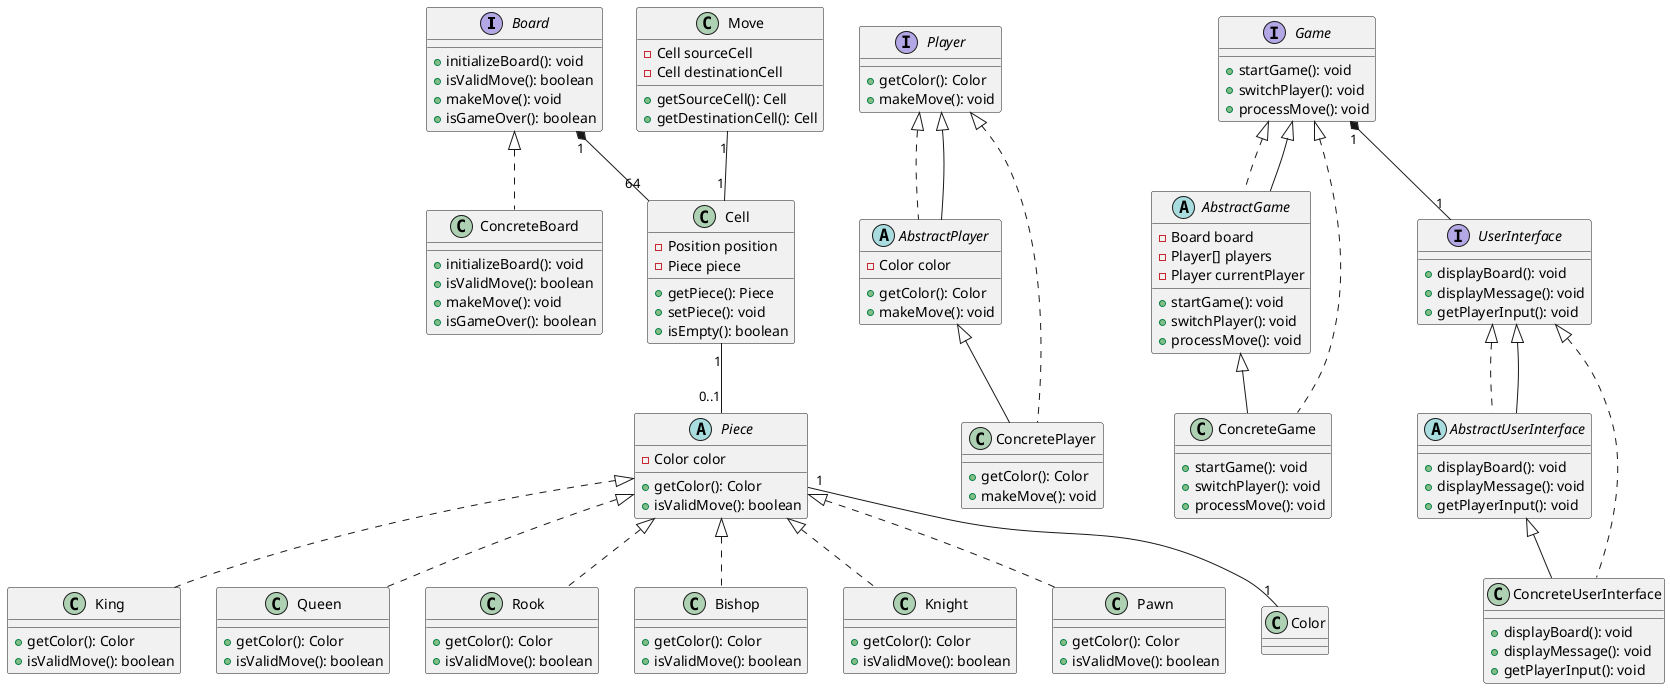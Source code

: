 @startuml

interface Board {
  + initializeBoard(): void
  + isValidMove(): boolean
  + makeMove(): void
  + isGameOver(): boolean
}

class ConcreteBoard {
  + initializeBoard(): void
  + isValidMove(): boolean
  + makeMove(): void
  + isGameOver(): boolean
}

class Cell {
  - Position position
  - Piece piece
  + getPiece(): Piece
  + setPiece(): void
  + isEmpty(): boolean
}

abstract class Piece {
  - Color color
  + getColor(): Color
  + isValidMove(): boolean
}

class King {
  + getColor(): Color
  + isValidMove(): boolean
}

class Queen {
  + getColor(): Color
  + isValidMove(): boolean
}

class Rook {
  + getColor(): Color
  + isValidMove(): boolean
}

class Bishop {
  + getColor(): Color
  + isValidMove(): boolean
}

class Knight {
  + getColor(): Color
  + isValidMove(): boolean
}

class Pawn {
  + getColor(): Color
  + isValidMove(): boolean
}

interface Player {
  + getColor(): Color
  + makeMove(): void
}

abstract class AbstractPlayer implements Player {
  - Color color
  + getColor(): Color
  + makeMove(): void
}

class ConcretePlayer extends AbstractPlayer {
  + getColor(): Color
  + makeMove(): void
}

class Move {
  - Cell sourceCell
  - Cell destinationCell
  + getSourceCell(): Cell
  + getDestinationCell(): Cell
}

interface Game {
  + startGame(): void
  + switchPlayer(): void
  + processMove(): void
}

abstract class AbstractGame implements Game {
  - Board board
  - Player[] players
  - Player currentPlayer
  + startGame(): void
  + switchPlayer(): void
  + processMove(): void
}

class ConcreteGame extends AbstractGame {
  + startGame(): void
  + switchPlayer(): void
  + processMove(): void
}

interface UserInterface {
  + displayBoard(): void
  + displayMessage(): void
  + getPlayerInput(): void
}

abstract class AbstractUserInterface implements UserInterface {
  + displayBoard(): void
  + displayMessage(): void
  + getPlayerInput(): void
}

class ConcreteUserInterface extends AbstractUserInterface {
  + displayBoard(): void
  + displayMessage(): void
  + getPlayerInput(): void
}

Board <|.. ConcreteBoard
Player <|.. ConcretePlayer
Game <|.. ConcreteGame
UserInterface <|.. ConcreteUserInterface
Player <|-- AbstractPlayer
Game <|-- AbstractGame
UserInterface <|-- AbstractUserInterface

Board "1" *-- "64" Cell
Cell "1" -- "0..1" Piece
Piece <|.. King
Piece <|.. Queen
Piece <|.. Rook
Piece <|.. Bishop
Piece <|.. Knight
Piece <|.. Pawn
Piece "1" -- "1" Color
Move "1" -- "1" Cell
Game "1" *-- "1" UserInterface

@enduml
